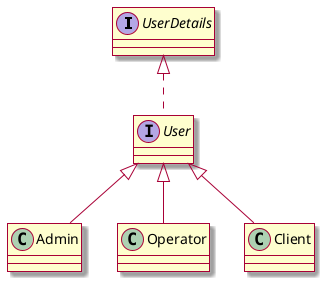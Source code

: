 @startuml
'https://plantuml.com/class-diagram

skin rose

interface UserDetails
interface  User {
'    - getRealName()
'    - getUid()
'    - void addProcessInstance(String)
'    - Set<String> getProcessInstances()
'    - email
}
'String getEmail();
'
'    /**
'     * 获取用户姓名
'     */
'    String ;
'
'    /**
'     * 获取用户 ID
'     */
'    String ;
'
'    default void  {}
'
'    default void addProcessRecord(String processInstanceId) {}
'
'    Set<String> getProcessInstances();
'
'    int getProcessesCount();
'
'    default int getProcessRecordCount(){return 0;};
'
'    boolean hasProcessInstance(String processId);
'
'    default boolean hasProcessRecord(String processId){return false;};

class Admin

class Operator

class Client

UserDetails <|.. User

User <|-- Admin

User <|-- Operator

User <|-- Client

@enduml